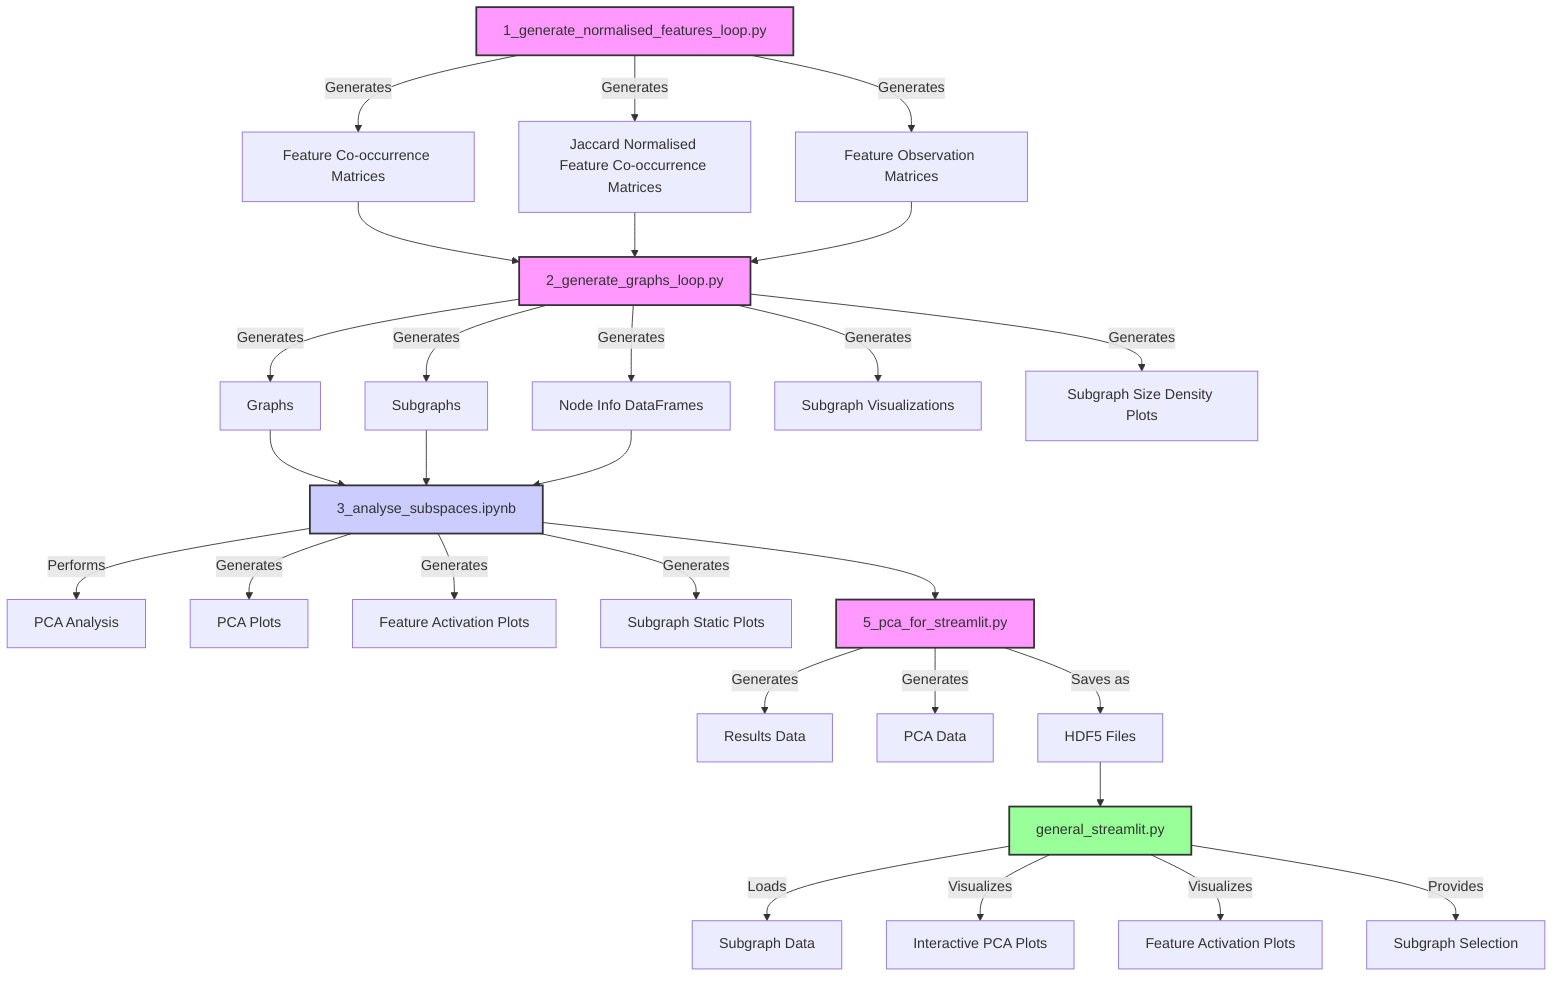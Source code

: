 ---
config:
  layout: fixed
---
flowchart TD
    A["1_generate_normalised_features_loop.py"] -- Generates --> B1["Feature Co-occurrence Matrices"] & B2["Jaccard Normalised Feature Co-occurrence Matrices"] & B3["Feature Observation Matrices"]
    B1 --> C["2_generate_graphs_loop.py"]
    B2 --> C
    B3 --> C
    C -- Generates --> D1["Graphs"] & D2["Subgraphs"] & E["Node Info DataFrames"] & F1["Subgraph Visualizations"] & F2["Subgraph Size Density Plots"]
    D1 --> G["3_analyse_subspaces.ipynb"]
    D2 --> G
    E --> G
    G -- Performs --> H1["PCA Analysis"]
    G -- Generates --> I1["PCA Plots"] & I2["Feature Activation Plots"] & I3["Subgraph Static Plots"]
    G --> J["5_pca_for_streamlit.py"]
    J -- Generates --> K1["Results Data"] & K2["PCA Data"]
    J -- Saves as --> K3["HDF5 Files"]
    K3 --> L["general_streamlit.py"]
    L -- Loads --> M1["Subgraph Data"]
    L -- Visualizes --> M2["Interactive PCA Plots"] & M3["Feature Activation Plots"]
    L -- Provides --> M4["Subgraph Selection"]
    style A fill:#f9f,stroke:#333,stroke-width:2px
    style C fill:#f9f,stroke:#333,stroke-width:2px
    style G fill:#ccf,stroke:#333,stroke-width:2px
    style J fill:#f9f,stroke:#333,stroke-width:2px
    style L fill:#9f9,stroke:#333,stroke-width:2px